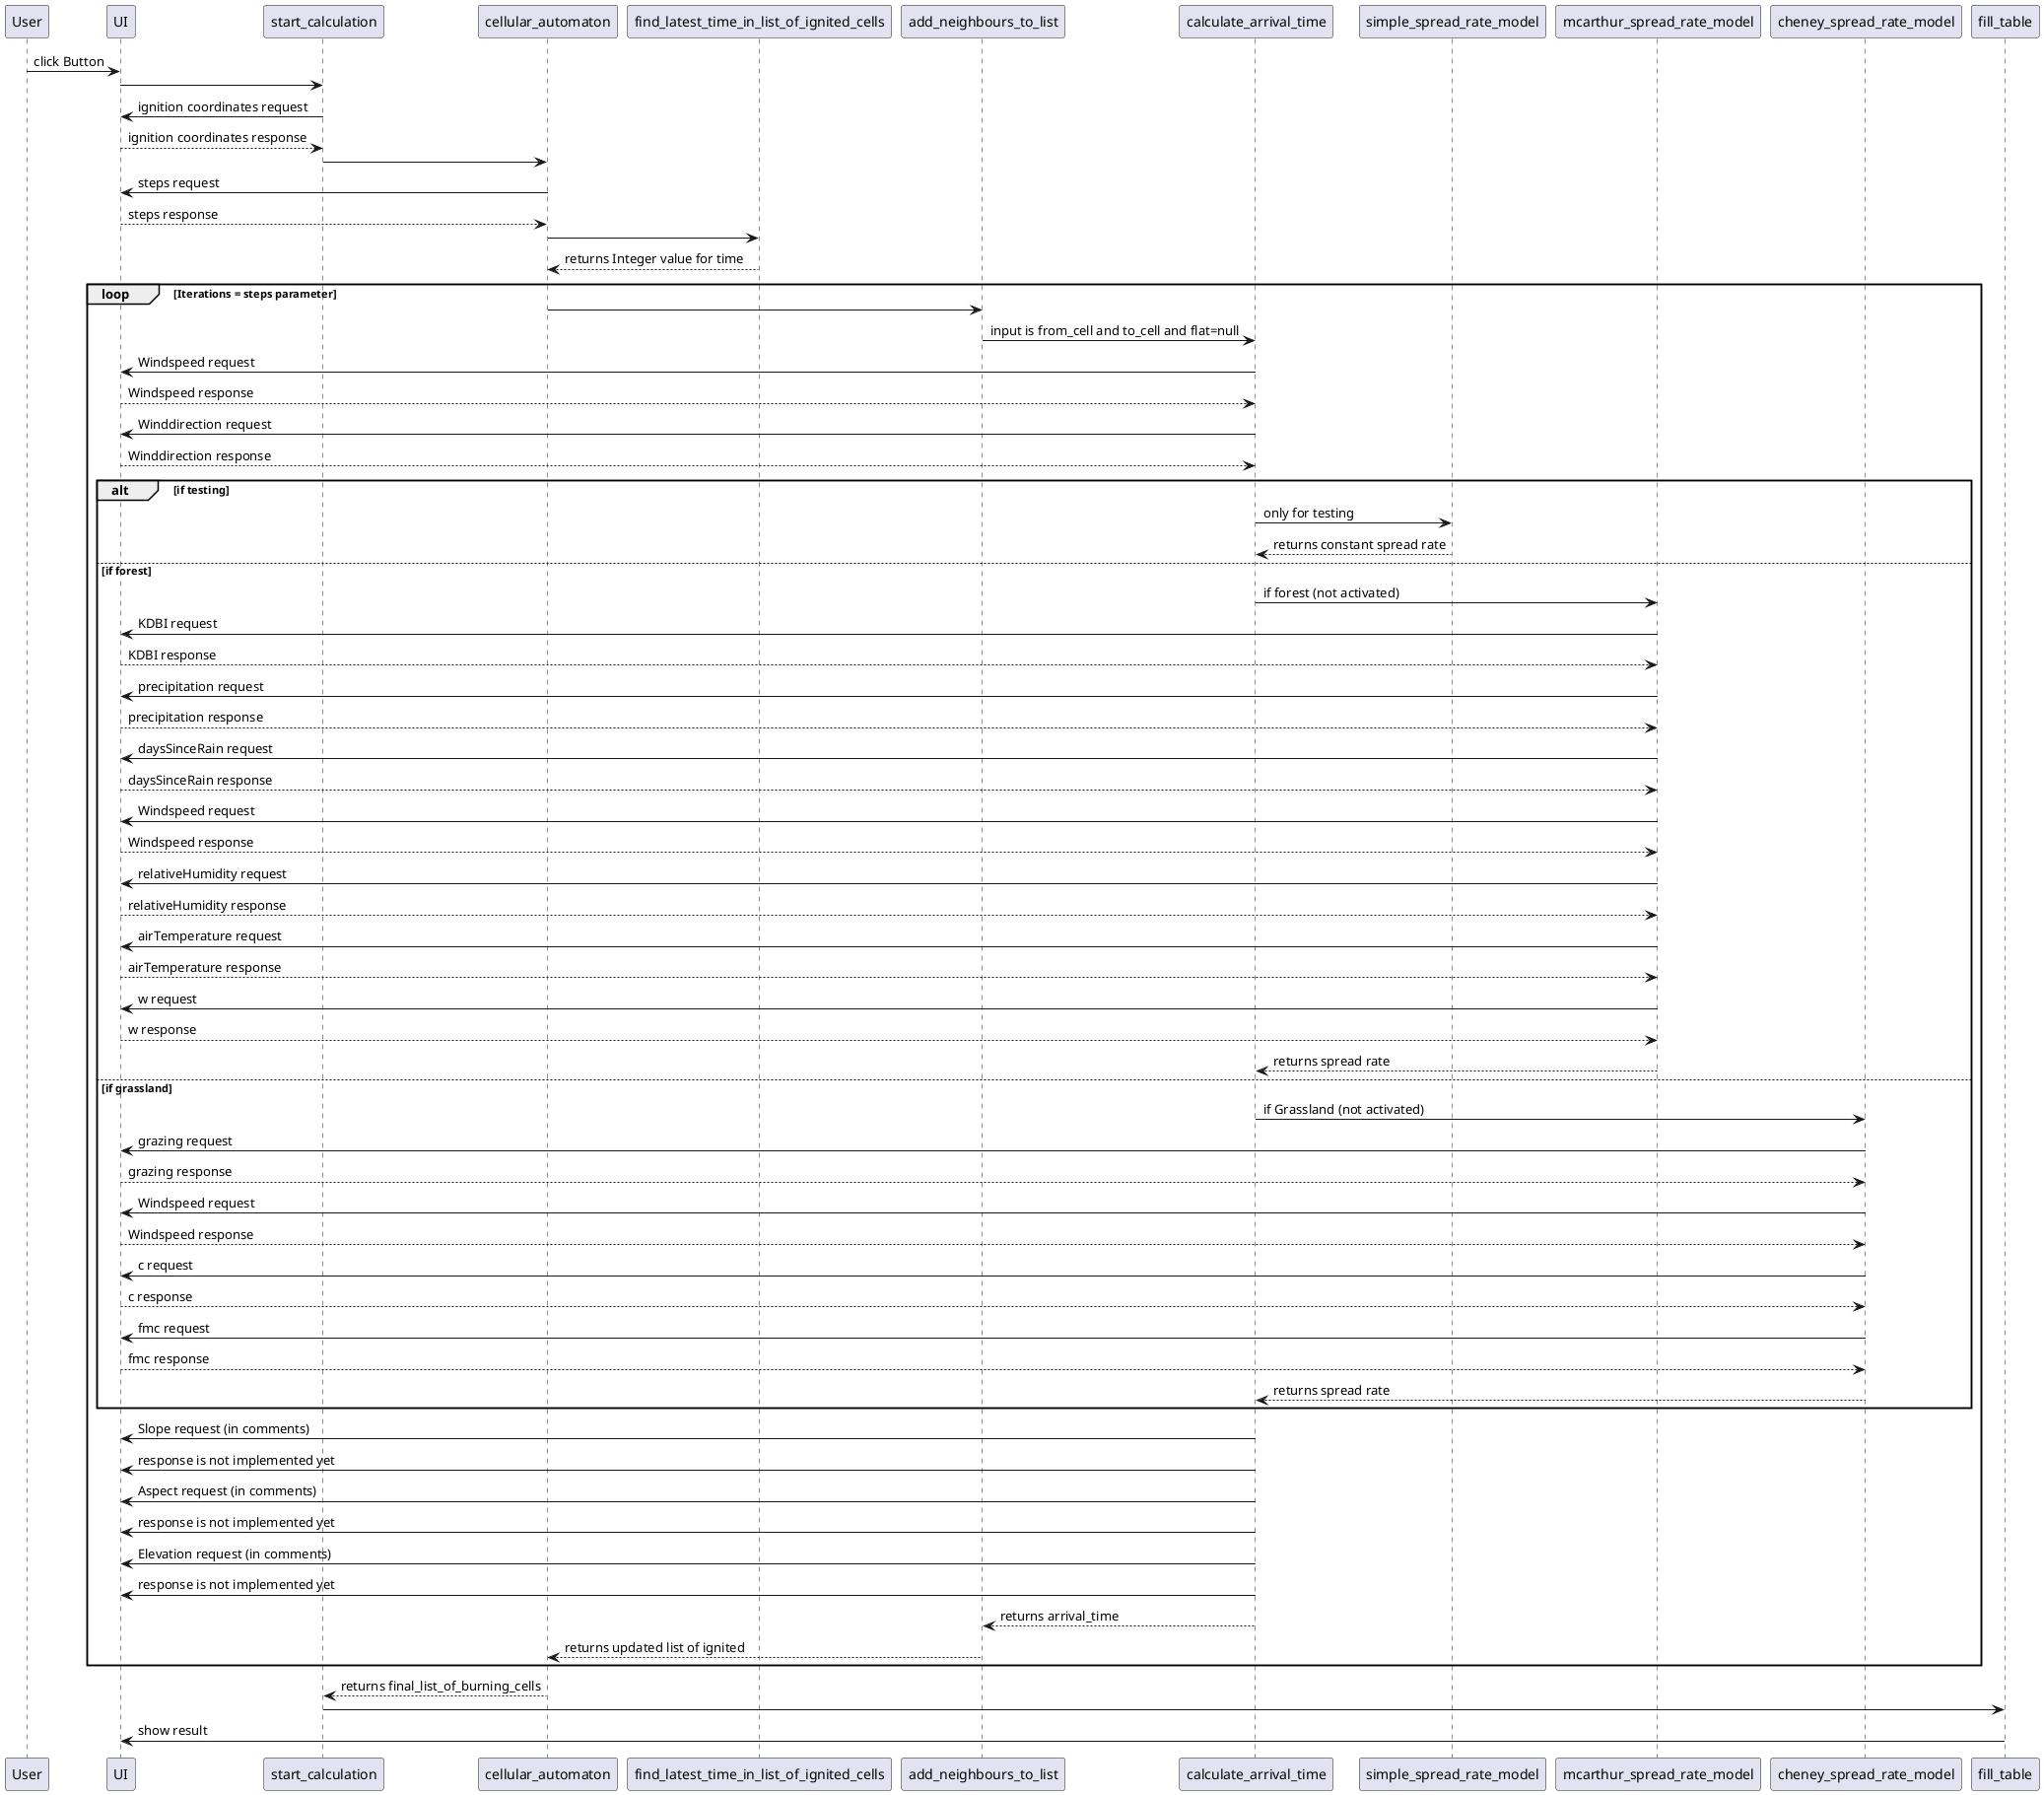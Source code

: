 @startuml
'skinparam backgroundColor #EEEBDC

/'
use for testing plantUML:
https://www.plantuml.com/plantuml/uml
'/


User -> UI: click Button
UI -> start_calculation
start_calculation -> UI: ignition coordinates request
start_calculation <-- UI: ignition coordinates response
start_calculation -> cellular_automaton

cellular_automaton -> UI: steps request
cellular_automaton <-- UI: steps response
cellular_automaton -> find_latest_time_in_list_of_ignited_cells
cellular_automaton <-- find_latest_time_in_list_of_ignited_cells: returns Integer value for time

loop Iterations = steps parameter

cellular_automaton -> add_neighbours_to_list

add_neighbours_to_list -> calculate_arrival_time: input is from_cell and to_cell and flat=null 


calculate_arrival_time -> UI: Windspeed request
calculate_arrival_time <-- UI: Windspeed response
calculate_arrival_time -> UI: Winddirection request
calculate_arrival_time <-- UI: Winddirection response
alt if testing
calculate_arrival_time -> simple_spread_rate_model: only for testing
calculate_arrival_time <-- simple_spread_rate_model: returns constant spread rate
else if forest
calculate_arrival_time -> mcarthur_spread_rate_model: if forest (not activated)
mcarthur_spread_rate_model -> UI: KDBI request
mcarthur_spread_rate_model <-- UI: KDBI response
mcarthur_spread_rate_model -> UI: precipitation request
mcarthur_spread_rate_model <-- UI: precipitation response
mcarthur_spread_rate_model -> UI: daysSinceRain request
mcarthur_spread_rate_model <-- UI: daysSinceRain response
mcarthur_spread_rate_model -> UI: Windspeed request
mcarthur_spread_rate_model <-- UI: Windspeed response
mcarthur_spread_rate_model -> UI: relativeHumidity request
mcarthur_spread_rate_model <-- UI: relativeHumidity response
mcarthur_spread_rate_model -> UI: airTemperature request
mcarthur_spread_rate_model <-- UI: airTemperature response
mcarthur_spread_rate_model -> UI: w request
mcarthur_spread_rate_model <-- UI: w response
calculate_arrival_time <-- mcarthur_spread_rate_model: returns spread rate
else if grassland
calculate_arrival_time -> cheney_spread_rate_model: if Grassland (not activated)
cheney_spread_rate_model -> UI: grazing request
cheney_spread_rate_model <-- UI: grazing response
cheney_spread_rate_model -> UI: Windspeed request
cheney_spread_rate_model <-- UI: Windspeed response
cheney_spread_rate_model -> UI: c request
cheney_spread_rate_model <-- UI: c response
cheney_spread_rate_model -> UI: fmc request
cheney_spread_rate_model <-- UI: fmc response
calculate_arrival_time <-- cheney_spread_rate_model: returns spread rate
end
calculate_arrival_time -> UI: Slope request (in comments)
calculate_arrival_time -> UI: response is not implemented yet
calculate_arrival_time -> UI: Aspect request (in comments)
calculate_arrival_time -> UI: response is not implemented yet
calculate_arrival_time -> UI: Elevation request (in comments)
calculate_arrival_time -> UI: response is not implemented yet


add_neighbours_to_list <-- calculate_arrival_time: returns arrival_time


cellular_automaton <-- add_neighbours_to_list: returns updated list of ignited 
end



start_calculation <-- cellular_automaton: returns final_list_of_burning_cells


start_calculation -> fill_table
fill_table -> UI: show result
@enduml